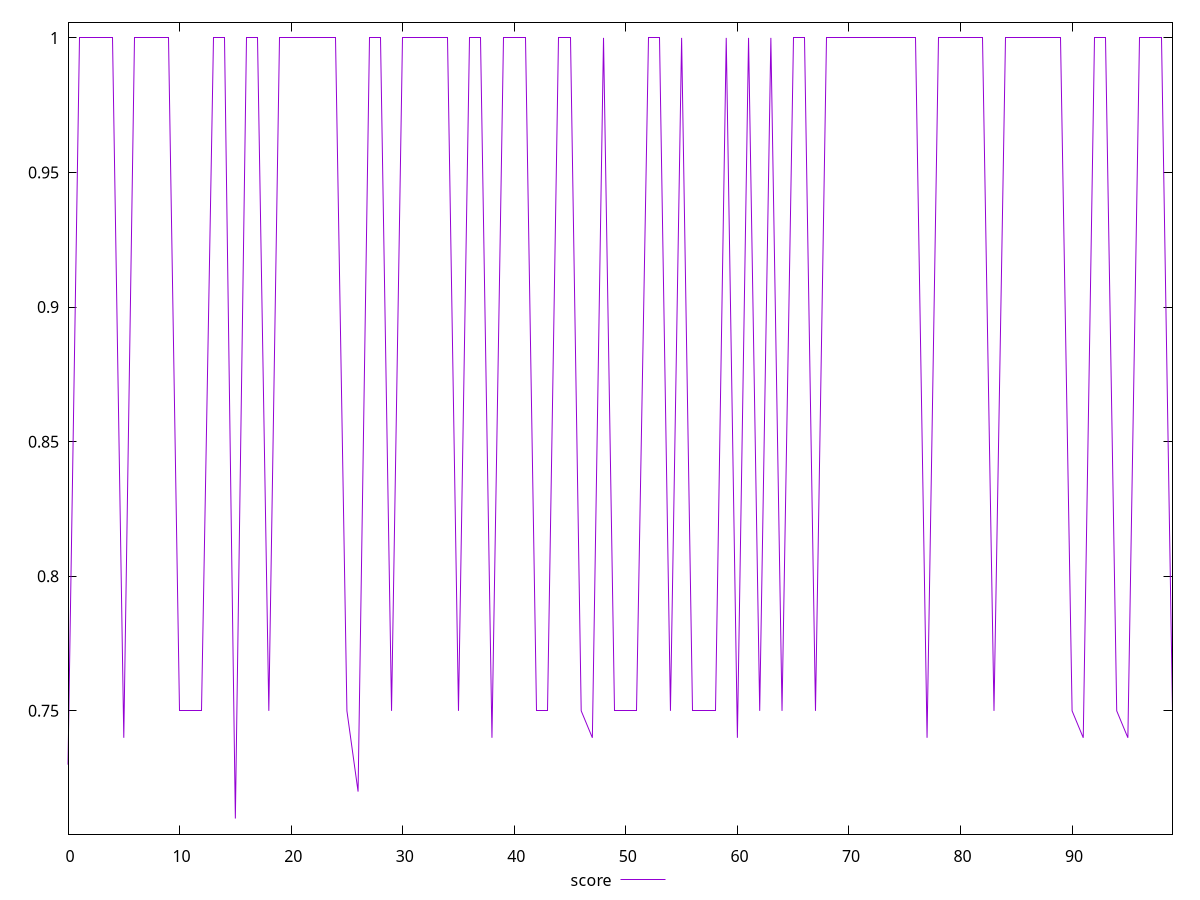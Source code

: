 reset

$score <<EOF
0 0.73
1 1
2 1
3 1
4 1
5 0.74
6 1
7 1
8 1
9 1
10 0.75
11 0.75
12 0.75
13 1
14 1
15 0.71
16 1
17 1
18 0.75
19 1
20 1
21 1
22 1
23 1
24 1
25 0.75
26 0.72
27 1
28 1
29 0.75
30 1
31 1
32 1
33 1
34 1
35 0.75
36 1
37 1
38 0.74
39 1
40 1
41 1
42 0.75
43 0.75
44 1
45 1
46 0.75
47 0.74
48 1
49 0.75
50 0.75
51 0.75
52 1
53 1
54 0.75
55 1
56 0.75
57 0.75
58 0.75
59 1
60 0.74
61 1
62 0.75
63 1
64 0.75
65 1
66 1
67 0.75
68 1
69 1
70 1
71 1
72 1
73 1
74 1
75 1
76 1
77 0.74
78 1
79 1
80 1
81 1
82 1
83 0.75
84 1
85 1
86 1
87 1
88 1
89 1
90 0.75
91 0.74
92 1
93 1
94 0.75
95 0.74
96 1
97 1
98 1
99 0.75
EOF

set key outside below
set xrange [0:99]
set yrange [0.7041999999999999:1.0058]
set trange [0.7041999999999999:1.0058]
set terminal svg size 640, 500 enhanced background rgb 'white'
set output "reports/report_00028_2021-02-24T12-49-42.674Z/uses-rel-preconnect/samples/card/score/values.svg"

plot $score title "score" with line

reset
